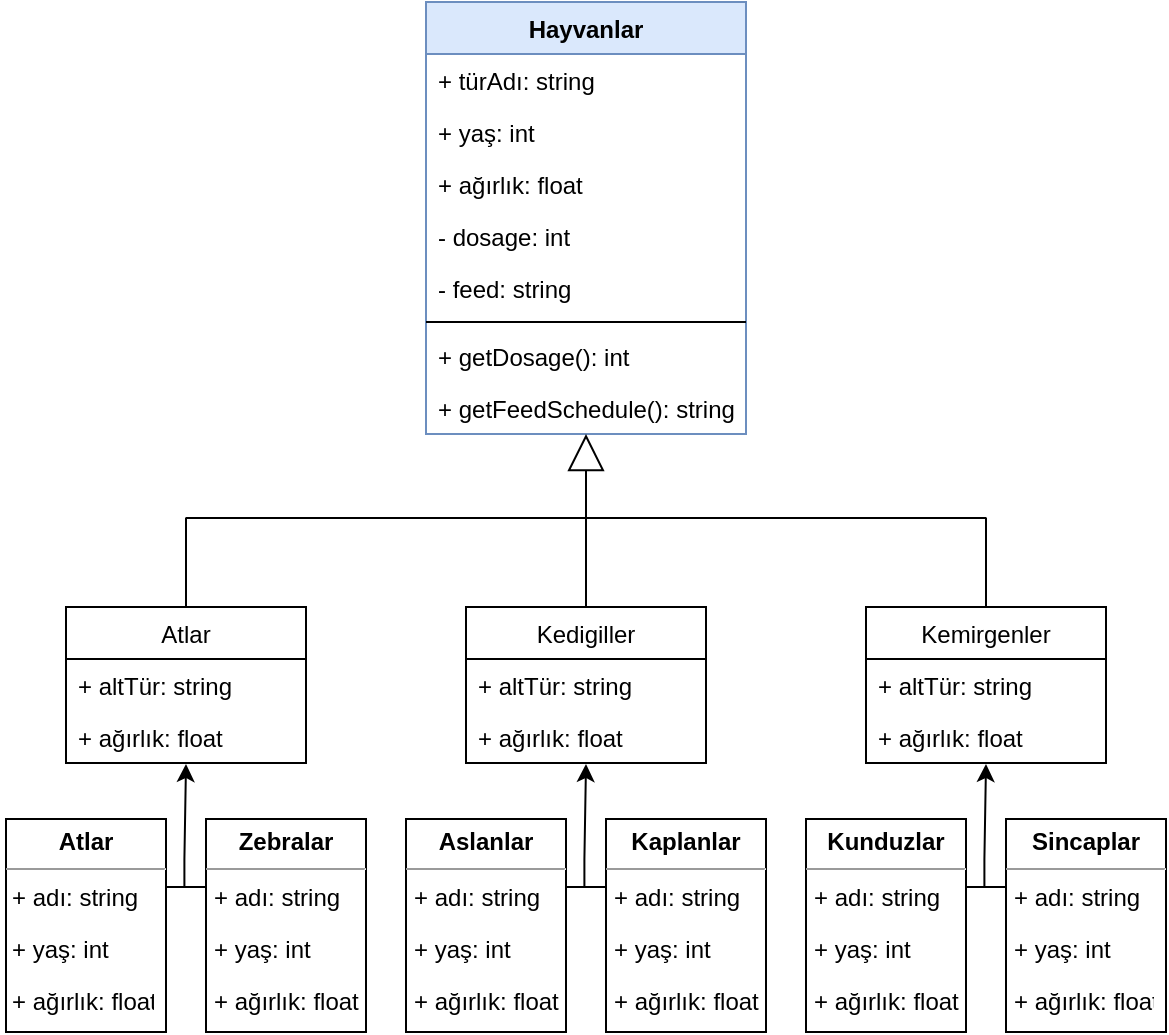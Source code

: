 <mxfile version="16.5.6" type="device"><diagram id="pwiD9J8kDqgDfw-TJbW0" name="Page-1"><mxGraphModel dx="1038" dy="536" grid="1" gridSize="10" guides="1" tooltips="1" connect="1" arrows="1" fold="1" page="1" pageScale="1" pageWidth="583" pageHeight="827" math="0" shadow="0"><root><mxCell id="0"/><mxCell id="1" parent="0"/><mxCell id="4OJJeS7EyWDCjcFe0Q7M-7" value="Hayvanlar" style="swimlane;fontStyle=1;align=center;verticalAlign=top;childLayout=stackLayout;horizontal=1;startSize=26;horizontalStack=0;resizeParent=1;resizeParentMax=0;resizeLast=0;collapsible=1;marginBottom=0;fillColor=#dae8fc;strokeColor=#6c8ebf;" parent="1" vertex="1"><mxGeometry x="213" y="40" width="160" height="216" as="geometry"><mxRectangle x="200" y="40" width="90" height="26" as="alternateBounds"/></mxGeometry></mxCell><mxCell id="4OJJeS7EyWDCjcFe0Q7M-12" value="+ türAdı: string" style="text;strokeColor=none;fillColor=none;align=left;verticalAlign=top;spacingLeft=4;spacingRight=4;overflow=hidden;rotatable=0;points=[[0,0.5],[1,0.5]];portConstraint=eastwest;" parent="4OJJeS7EyWDCjcFe0Q7M-7" vertex="1"><mxGeometry y="26" width="160" height="26" as="geometry"/></mxCell><mxCell id="4OJJeS7EyWDCjcFe0Q7M-14" value="+ yaş: int" style="text;strokeColor=none;fillColor=none;align=left;verticalAlign=top;spacingLeft=4;spacingRight=4;overflow=hidden;rotatable=0;points=[[0,0.5],[1,0.5]];portConstraint=eastwest;" parent="4OJJeS7EyWDCjcFe0Q7M-7" vertex="1"><mxGeometry y="52" width="160" height="26" as="geometry"/></mxCell><mxCell id="4OJJeS7EyWDCjcFe0Q7M-8" value="+ ağırlık: float" style="text;strokeColor=none;fillColor=none;align=left;verticalAlign=top;spacingLeft=4;spacingRight=4;overflow=hidden;rotatable=0;points=[[0,0.5],[1,0.5]];portConstraint=eastwest;" parent="4OJJeS7EyWDCjcFe0Q7M-7" vertex="1"><mxGeometry y="78" width="160" height="26" as="geometry"/></mxCell><mxCell id="4OJJeS7EyWDCjcFe0Q7M-18" value="- dosage: int" style="text;strokeColor=none;fillColor=none;align=left;verticalAlign=top;spacingLeft=4;spacingRight=4;overflow=hidden;rotatable=0;points=[[0,0.5],[1,0.5]];portConstraint=eastwest;" parent="4OJJeS7EyWDCjcFe0Q7M-7" vertex="1"><mxGeometry y="104" width="160" height="26" as="geometry"/></mxCell><mxCell id="4OJJeS7EyWDCjcFe0Q7M-17" value="- feed: string" style="text;strokeColor=none;fillColor=none;align=left;verticalAlign=top;spacingLeft=4;spacingRight=4;overflow=hidden;rotatable=0;points=[[0,0.5],[1,0.5]];portConstraint=eastwest;" parent="4OJJeS7EyWDCjcFe0Q7M-7" vertex="1"><mxGeometry y="130" width="160" height="26" as="geometry"/></mxCell><mxCell id="4OJJeS7EyWDCjcFe0Q7M-9" value="" style="line;strokeWidth=1;fillColor=none;align=left;verticalAlign=middle;spacingTop=-1;spacingLeft=3;spacingRight=3;rotatable=0;labelPosition=right;points=[];portConstraint=eastwest;" parent="4OJJeS7EyWDCjcFe0Q7M-7" vertex="1"><mxGeometry y="156" width="160" height="8" as="geometry"/></mxCell><mxCell id="4OJJeS7EyWDCjcFe0Q7M-10" value="+ getDosage(): int" style="text;strokeColor=none;fillColor=none;align=left;verticalAlign=top;spacingLeft=4;spacingRight=4;overflow=hidden;rotatable=0;points=[[0,0.5],[1,0.5]];portConstraint=eastwest;" parent="4OJJeS7EyWDCjcFe0Q7M-7" vertex="1"><mxGeometry y="164" width="160" height="26" as="geometry"/></mxCell><mxCell id="4OJJeS7EyWDCjcFe0Q7M-13" value="+ getFeedSchedule(): string" style="text;strokeColor=none;fillColor=none;align=left;verticalAlign=top;spacingLeft=4;spacingRight=4;overflow=hidden;rotatable=0;points=[[0,0.5],[1,0.5]];portConstraint=eastwest;" parent="4OJJeS7EyWDCjcFe0Q7M-7" vertex="1"><mxGeometry y="190" width="160" height="26" as="geometry"/></mxCell><mxCell id="4OJJeS7EyWDCjcFe0Q7M-71" value="" style="line;strokeWidth=1;fillColor=none;align=left;verticalAlign=middle;spacingTop=-1;spacingLeft=3;spacingRight=3;rotatable=1;labelPosition=right;points=[];portConstraint=eastwest;allowArrows=1;rotation=0;" parent="1" vertex="1"><mxGeometry x="93" y="294" width="200" height="8" as="geometry"/></mxCell><mxCell id="4OJJeS7EyWDCjcFe0Q7M-73" value="" style="line;strokeWidth=1;fillColor=none;align=left;verticalAlign=middle;spacingTop=-1;spacingLeft=3;spacingRight=3;rotatable=1;labelPosition=right;points=[];portConstraint=eastwest;allowArrows=1;rotation=-90;" parent="1" vertex="1"><mxGeometry x="470.5" y="316.25" width="45" height="8" as="geometry"/></mxCell><mxCell id="4OJJeS7EyWDCjcFe0Q7M-74" value="" style="line;strokeWidth=1;fillColor=none;align=left;verticalAlign=middle;spacingTop=-1;spacingLeft=3;spacingRight=3;rotatable=1;labelPosition=right;points=[];portConstraint=eastwest;allowArrows=1;rotation=0;" parent="1" vertex="1"><mxGeometry x="293" y="294" width="200" height="8" as="geometry"/></mxCell><mxCell id="4OJJeS7EyWDCjcFe0Q7M-76" value="" style="endArrow=block;endSize=16;endFill=0;html=1;rounded=0;entryX=0.5;entryY=1;entryDx=0;entryDy=0;" parent="1" target="4OJJeS7EyWDCjcFe0Q7M-7" edge="1"><mxGeometry width="160" relative="1" as="geometry"><mxPoint x="293" y="300" as="sourcePoint"/><mxPoint x="418" y="290" as="targetPoint"/></mxGeometry></mxCell><mxCell id="4OJJeS7EyWDCjcFe0Q7M-77" value="" style="line;strokeWidth=1;fillColor=none;align=left;verticalAlign=middle;spacingTop=-1;spacingLeft=3;spacingRight=3;rotatable=1;labelPosition=right;points=[];portConstraint=eastwest;allowArrows=1;rotation=-90;" parent="1" vertex="1"><mxGeometry x="270.5" y="316.25" width="45" height="8" as="geometry"/></mxCell><mxCell id="4OJJeS7EyWDCjcFe0Q7M-78" value="" style="line;strokeWidth=1;fillColor=none;align=left;verticalAlign=middle;spacingTop=-1;spacingLeft=3;spacingRight=3;rotatable=1;labelPosition=right;points=[];portConstraint=eastwest;allowArrows=1;rotation=-90;" parent="1" vertex="1"><mxGeometry x="70.5" y="316.25" width="45" height="8" as="geometry"/></mxCell><mxCell id="jNvz_gbsqOvaoifXva26-1" value="&lt;p style=&quot;margin: 0px ; margin-top: 4px ; text-align: center&quot;&gt;&lt;b&gt;Atlar&lt;/b&gt;&lt;/p&gt;&lt;hr size=&quot;1&quot;&gt;&lt;div style=&quot;height: 2px&quot;&gt;&lt;/div&gt;" style="verticalAlign=top;align=left;overflow=fill;fontSize=12;fontFamily=Helvetica;html=1;" parent="1" vertex="1"><mxGeometry x="3" y="448.5" width="80" height="106.5" as="geometry"/></mxCell><mxCell id="jNvz_gbsqOvaoifXva26-2" value="&lt;p style=&quot;margin: 0px ; margin-top: 4px ; text-align: center&quot;&gt;&lt;b&gt;Zebralar&lt;/b&gt;&lt;/p&gt;&lt;hr size=&quot;1&quot;&gt;&lt;div style=&quot;height: 2px&quot;&gt;&lt;/div&gt;" style="verticalAlign=top;align=left;overflow=fill;fontSize=12;fontFamily=Helvetica;html=1;" parent="1" vertex="1"><mxGeometry x="103" y="448.5" width="80" height="106.5" as="geometry"/></mxCell><mxCell id="jNvz_gbsqOvaoifXva26-4" style="edgeStyle=orthogonalEdgeStyle;rounded=0;orthogonalLoop=1;jettySize=auto;html=1;entryX=0.5;entryY=1;entryDx=0;entryDy=0;exitX=0.46;exitY=0.5;exitDx=0;exitDy=0;exitPerimeter=0;" parent="1" source="jNvz_gbsqOvaoifXva26-3" edge="1"><mxGeometry relative="1" as="geometry"><mxPoint x="93" y="421" as="targetPoint"/><Array as="points"><mxPoint x="92" y="468.5"/><mxPoint x="93" y="468.5"/></Array></mxGeometry></mxCell><mxCell id="jNvz_gbsqOvaoifXva26-3" value="" style="line;strokeWidth=1;fillColor=none;align=left;verticalAlign=middle;spacingTop=-1;spacingLeft=3;spacingRight=3;rotatable=0;labelPosition=right;points=[];portConstraint=eastwest;" parent="1" vertex="1"><mxGeometry x="83" y="478.5" width="20" height="8" as="geometry"/></mxCell><mxCell id="jNvz_gbsqOvaoifXva26-5" value="&lt;p style=&quot;margin: 0px ; margin-top: 4px ; text-align: center&quot;&gt;&lt;b&gt;Aslanlar&lt;/b&gt;&lt;/p&gt;&lt;hr size=&quot;1&quot;&gt;&lt;div style=&quot;height: 2px&quot;&gt;&lt;/div&gt;" style="verticalAlign=top;align=left;overflow=fill;fontSize=12;fontFamily=Helvetica;html=1;" parent="1" vertex="1"><mxGeometry x="203" y="448.5" width="80" height="106.5" as="geometry"/></mxCell><mxCell id="jNvz_gbsqOvaoifXva26-6" value="&lt;p style=&quot;margin: 0px ; margin-top: 4px ; text-align: center&quot;&gt;&lt;b&gt;Kaplanlar&lt;/b&gt;&lt;/p&gt;&lt;hr size=&quot;1&quot;&gt;&lt;div style=&quot;height: 2px&quot;&gt;&lt;/div&gt;" style="verticalAlign=top;align=left;overflow=fill;fontSize=12;fontFamily=Helvetica;html=1;" parent="1" vertex="1"><mxGeometry x="303" y="448.5" width="80" height="106.5" as="geometry"/></mxCell><mxCell id="jNvz_gbsqOvaoifXva26-7" style="edgeStyle=orthogonalEdgeStyle;rounded=0;orthogonalLoop=1;jettySize=auto;html=1;entryX=0.5;entryY=1;entryDx=0;entryDy=0;exitX=0.46;exitY=0.5;exitDx=0;exitDy=0;exitPerimeter=0;" parent="1" source="jNvz_gbsqOvaoifXva26-8" edge="1"><mxGeometry relative="1" as="geometry"><mxPoint x="293" y="421" as="targetPoint"/><Array as="points"><mxPoint x="292" y="468.5"/><mxPoint x="293" y="468.5"/></Array></mxGeometry></mxCell><mxCell id="jNvz_gbsqOvaoifXva26-8" value="" style="line;strokeWidth=1;fillColor=none;align=left;verticalAlign=middle;spacingTop=-1;spacingLeft=3;spacingRight=3;rotatable=0;labelPosition=right;points=[];portConstraint=eastwest;" parent="1" vertex="1"><mxGeometry x="283" y="478.5" width="20" height="8" as="geometry"/></mxCell><mxCell id="jNvz_gbsqOvaoifXva26-15" value="&lt;p style=&quot;margin: 0px ; margin-top: 4px ; text-align: center&quot;&gt;&lt;b&gt;Kunduzlar&lt;/b&gt;&lt;/p&gt;&lt;hr size=&quot;1&quot;&gt;&lt;div style=&quot;height: 2px&quot;&gt;&lt;/div&gt;" style="verticalAlign=top;align=left;overflow=fill;fontSize=12;fontFamily=Helvetica;html=1;" parent="1" vertex="1"><mxGeometry x="403" y="448.5" width="80" height="106.5" as="geometry"/></mxCell><mxCell id="jNvz_gbsqOvaoifXva26-16" value="&lt;p style=&quot;margin: 0px ; margin-top: 4px ; text-align: center&quot;&gt;&lt;b&gt;Sincaplar&lt;/b&gt;&lt;/p&gt;&lt;hr size=&quot;1&quot;&gt;&lt;div style=&quot;height: 2px&quot;&gt;&lt;/div&gt;" style="verticalAlign=top;align=left;overflow=fill;fontSize=12;fontFamily=Helvetica;html=1;" parent="1" vertex="1"><mxGeometry x="503" y="448.5" width="80" height="106.5" as="geometry"/></mxCell><mxCell id="jNvz_gbsqOvaoifXva26-17" style="edgeStyle=orthogonalEdgeStyle;rounded=0;orthogonalLoop=1;jettySize=auto;html=1;entryX=0.5;entryY=1;entryDx=0;entryDy=0;exitX=0.46;exitY=0.5;exitDx=0;exitDy=0;exitPerimeter=0;" parent="1" source="jNvz_gbsqOvaoifXva26-18" edge="1"><mxGeometry relative="1" as="geometry"><mxPoint x="493" y="421" as="targetPoint"/><Array as="points"><mxPoint x="492" y="468.5"/><mxPoint x="493" y="468.5"/></Array></mxGeometry></mxCell><mxCell id="jNvz_gbsqOvaoifXva26-18" value="" style="line;strokeWidth=1;fillColor=none;align=left;verticalAlign=middle;spacingTop=-1;spacingLeft=3;spacingRight=3;rotatable=0;labelPosition=right;points=[];portConstraint=eastwest;" parent="1" vertex="1"><mxGeometry x="483" y="478.5" width="20" height="8" as="geometry"/></mxCell><mxCell id="jNvz_gbsqOvaoifXva26-24" value="Atlar" style="swimlane;fontStyle=0;childLayout=stackLayout;horizontal=1;startSize=26;fillColor=none;horizontalStack=0;resizeParent=1;resizeParentMax=0;resizeLast=0;collapsible=1;marginBottom=0;" parent="1" vertex="1"><mxGeometry x="33" y="342.5" width="120" height="78" as="geometry"/></mxCell><mxCell id="jNvz_gbsqOvaoifXva26-25" value="+ altTür: string" style="text;strokeColor=none;fillColor=none;align=left;verticalAlign=top;spacingLeft=4;spacingRight=4;overflow=hidden;rotatable=0;points=[[0,0.5],[1,0.5]];portConstraint=eastwest;" parent="jNvz_gbsqOvaoifXva26-24" vertex="1"><mxGeometry y="26" width="120" height="26" as="geometry"/></mxCell><mxCell id="30" value="+ ağırlık: float" style="text;strokeColor=none;fillColor=none;align=left;verticalAlign=top;spacingLeft=4;spacingRight=4;overflow=hidden;rotatable=0;points=[[0,0.5],[1,0.5]];portConstraint=eastwest;" parent="jNvz_gbsqOvaoifXva26-24" vertex="1"><mxGeometry y="52" width="120" height="26" as="geometry"/></mxCell><mxCell id="4" value="Kedigiller" style="swimlane;fontStyle=0;childLayout=stackLayout;horizontal=1;startSize=26;fillColor=none;horizontalStack=0;resizeParent=1;resizeParentMax=0;resizeLast=0;collapsible=1;marginBottom=0;" parent="1" vertex="1"><mxGeometry x="233" y="342.5" width="120" height="78" as="geometry"/></mxCell><mxCell id="5" value="+ altTür: string" style="text;strokeColor=none;fillColor=none;align=left;verticalAlign=top;spacingLeft=4;spacingRight=4;overflow=hidden;rotatable=0;points=[[0,0.5],[1,0.5]];portConstraint=eastwest;" parent="4" vertex="1"><mxGeometry y="26" width="120" height="26" as="geometry"/></mxCell><mxCell id="29" value="+ ağırlık: float" style="text;strokeColor=none;fillColor=none;align=left;verticalAlign=top;spacingLeft=4;spacingRight=4;overflow=hidden;rotatable=0;points=[[0,0.5],[1,0.5]];portConstraint=eastwest;" parent="4" vertex="1"><mxGeometry y="52" width="120" height="26" as="geometry"/></mxCell><mxCell id="8" value="Kemirgenler" style="swimlane;fontStyle=0;childLayout=stackLayout;horizontal=1;startSize=26;fillColor=none;horizontalStack=0;resizeParent=1;resizeParentMax=0;resizeLast=0;collapsible=1;marginBottom=0;" parent="1" vertex="1"><mxGeometry x="433" y="342.5" width="120" height="78" as="geometry"/></mxCell><mxCell id="9" value="+ altTür: string" style="text;strokeColor=none;fillColor=none;align=left;verticalAlign=top;spacingLeft=4;spacingRight=4;overflow=hidden;rotatable=0;points=[[0,0.5],[1,0.5]];portConstraint=eastwest;" parent="8" vertex="1"><mxGeometry y="26" width="120" height="26" as="geometry"/></mxCell><mxCell id="11" value="+ ağırlık: float" style="text;strokeColor=none;fillColor=none;align=left;verticalAlign=top;spacingLeft=4;spacingRight=4;overflow=hidden;rotatable=0;points=[[0,0.5],[1,0.5]];portConstraint=eastwest;" parent="8" vertex="1"><mxGeometry y="52" width="120" height="26" as="geometry"/></mxCell><mxCell id="10" value="+ yaş: int" style="text;strokeColor=none;fillColor=none;align=left;verticalAlign=top;spacingLeft=4;spacingRight=4;overflow=hidden;rotatable=0;points=[[0,0.5],[1,0.5]];portConstraint=eastwest;" parent="1" vertex="1"><mxGeometry x="501" y="500" width="81" height="26" as="geometry"/></mxCell><mxCell id="12" value="+ adı: string" style="text;strokeColor=none;fillColor=none;align=left;verticalAlign=top;spacingLeft=4;spacingRight=4;overflow=hidden;rotatable=0;points=[[0,0.5],[1,0.5]];portConstraint=eastwest;" parent="1" vertex="1"><mxGeometry x="501" y="474" width="81" height="26" as="geometry"/></mxCell><mxCell id="13" value="+ ağırlık: float" style="text;strokeColor=none;fillColor=none;align=left;verticalAlign=top;spacingLeft=4;spacingRight=4;overflow=hidden;rotatable=0;points=[[0,0.5],[1,0.5]];portConstraint=eastwest;" parent="1" vertex="1"><mxGeometry x="501" y="526" width="81" height="26" as="geometry"/></mxCell><mxCell id="14" value="+ adı: string" style="text;strokeColor=none;fillColor=none;align=left;verticalAlign=top;spacingLeft=4;spacingRight=4;overflow=hidden;rotatable=0;points=[[0,0.5],[1,0.5]];portConstraint=eastwest;" parent="1" vertex="1"><mxGeometry x="401" y="474" width="120" height="26" as="geometry"/></mxCell><mxCell id="15" value="+ yaş: int" style="text;strokeColor=none;fillColor=none;align=left;verticalAlign=top;spacingLeft=4;spacingRight=4;overflow=hidden;rotatable=0;points=[[0,0.5],[1,0.5]];portConstraint=eastwest;" parent="1" vertex="1"><mxGeometry x="401" y="500" width="120" height="26" as="geometry"/></mxCell><mxCell id="16" value="+ ağırlık: float" style="text;strokeColor=none;fillColor=none;align=left;verticalAlign=top;spacingLeft=4;spacingRight=4;overflow=hidden;rotatable=0;points=[[0,0.5],[1,0.5]];portConstraint=eastwest;" parent="1" vertex="1"><mxGeometry x="401" y="526" width="120" height="26" as="geometry"/></mxCell><mxCell id="17" value="+ adı: string" style="text;strokeColor=none;fillColor=none;align=left;verticalAlign=top;spacingLeft=4;spacingRight=4;overflow=hidden;rotatable=0;points=[[0,0.5],[1,0.5]];portConstraint=eastwest;" parent="1" vertex="1"><mxGeometry x="301" y="474" width="120" height="26" as="geometry"/></mxCell><mxCell id="18" value="+ yaş: int" style="text;strokeColor=none;fillColor=none;align=left;verticalAlign=top;spacingLeft=4;spacingRight=4;overflow=hidden;rotatable=0;points=[[0,0.5],[1,0.5]];portConstraint=eastwest;" parent="1" vertex="1"><mxGeometry x="301" y="500" width="120" height="26" as="geometry"/></mxCell><mxCell id="19" value="+ ağırlık: float" style="text;strokeColor=none;fillColor=none;align=left;verticalAlign=top;spacingLeft=4;spacingRight=4;overflow=hidden;rotatable=0;points=[[0,0.5],[1,0.5]];portConstraint=eastwest;" parent="1" vertex="1"><mxGeometry x="301" y="526" width="120" height="26" as="geometry"/></mxCell><mxCell id="20" value="+ ağırlık: float" style="text;strokeColor=none;fillColor=none;align=left;verticalAlign=top;spacingLeft=4;spacingRight=4;overflow=hidden;rotatable=0;points=[[0,0.5],[1,0.5]];portConstraint=eastwest;" parent="1" vertex="1"><mxGeometry x="201" y="526" width="120" height="26" as="geometry"/></mxCell><mxCell id="21" value="+ yaş: int" style="text;strokeColor=none;fillColor=none;align=left;verticalAlign=top;spacingLeft=4;spacingRight=4;overflow=hidden;rotatable=0;points=[[0,0.5],[1,0.5]];portConstraint=eastwest;" parent="1" vertex="1"><mxGeometry x="201" y="500" width="120" height="26" as="geometry"/></mxCell><mxCell id="22" value="+ adı: string" style="text;strokeColor=none;fillColor=none;align=left;verticalAlign=top;spacingLeft=4;spacingRight=4;overflow=hidden;rotatable=0;points=[[0,0.5],[1,0.5]];portConstraint=eastwest;" parent="1" vertex="1"><mxGeometry x="201" y="474" width="120" height="26" as="geometry"/></mxCell><mxCell id="23" value="+ ağırlık: float" style="text;strokeColor=none;fillColor=none;align=left;verticalAlign=top;spacingLeft=4;spacingRight=4;overflow=hidden;rotatable=0;points=[[0,0.5],[1,0.5]];portConstraint=eastwest;" parent="1" vertex="1"><mxGeometry x="101" y="526" width="120" height="26" as="geometry"/></mxCell><mxCell id="24" value="+ yaş: int" style="text;strokeColor=none;fillColor=none;align=left;verticalAlign=top;spacingLeft=4;spacingRight=4;overflow=hidden;rotatable=0;points=[[0,0.5],[1,0.5]];portConstraint=eastwest;" parent="1" vertex="1"><mxGeometry x="101" y="500" width="120" height="26" as="geometry"/></mxCell><mxCell id="25" value="+ adı: string" style="text;strokeColor=none;fillColor=none;align=left;verticalAlign=top;spacingLeft=4;spacingRight=4;overflow=hidden;rotatable=0;points=[[0,0.5],[1,0.5]];portConstraint=eastwest;" parent="1" vertex="1"><mxGeometry x="101" y="474" width="120" height="26" as="geometry"/></mxCell><mxCell id="26" value="+ adı: string" style="text;strokeColor=none;fillColor=none;align=left;verticalAlign=top;spacingLeft=4;spacingRight=4;overflow=hidden;rotatable=0;points=[[0,0.5],[1,0.5]];portConstraint=eastwest;" parent="1" vertex="1"><mxGeometry y="474" width="82" height="26" as="geometry"/></mxCell><mxCell id="27" value="+ yaş: int" style="text;strokeColor=none;fillColor=none;align=left;verticalAlign=top;spacingLeft=4;spacingRight=4;overflow=hidden;rotatable=0;points=[[0,0.5],[1,0.5]];portConstraint=eastwest;" parent="1" vertex="1"><mxGeometry y="500" width="82" height="26" as="geometry"/></mxCell><mxCell id="28" value="+ ağırlık: float" style="text;strokeColor=none;fillColor=none;align=left;verticalAlign=top;spacingLeft=4;spacingRight=4;overflow=hidden;rotatable=0;points=[[0,0.5],[1,0.5]];portConstraint=eastwest;" parent="1" vertex="1"><mxGeometry y="526" width="82" height="26" as="geometry"/></mxCell></root></mxGraphModel></diagram></mxfile>